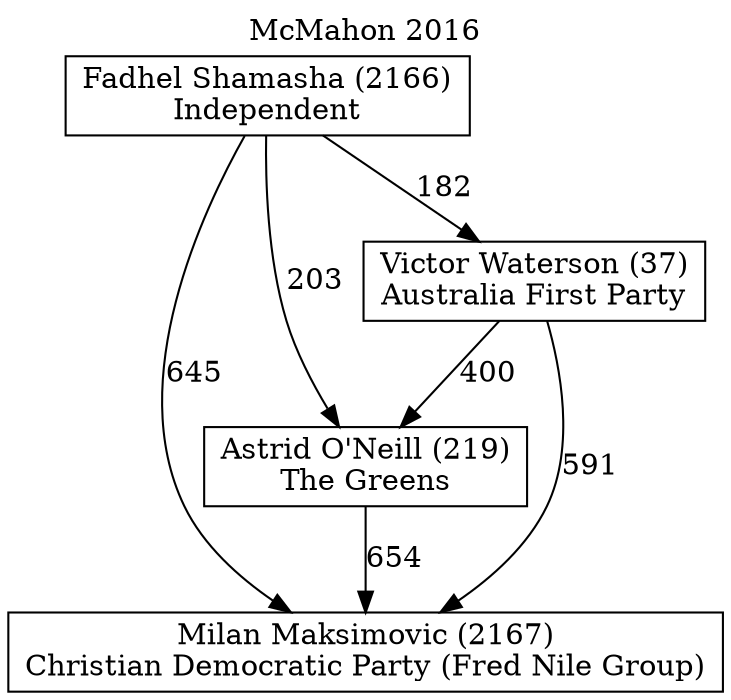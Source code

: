 // House preference flow
digraph "Milan Maksimovic (2167)_McMahon_2016" {
	graph [label="McMahon 2016" labelloc=t mclimit=10]
	node [shape=box]
	"Milan Maksimovic (2167)" [label="Milan Maksimovic (2167)
Christian Democratic Party (Fred Nile Group)"]
	"Astrid O'Neill (219)" [label="Astrid O'Neill (219)
The Greens"]
	"Victor Waterson (37)" [label="Victor Waterson (37)
Australia First Party"]
	"Fadhel Shamasha (2166)" [label="Fadhel Shamasha (2166)
Independent"]
	"Astrid O'Neill (219)" -> "Milan Maksimovic (2167)" [label=654]
	"Victor Waterson (37)" -> "Astrid O'Neill (219)" [label=400]
	"Fadhel Shamasha (2166)" -> "Victor Waterson (37)" [label=182]
	"Victor Waterson (37)" -> "Milan Maksimovic (2167)" [label=591]
	"Fadhel Shamasha (2166)" -> "Milan Maksimovic (2167)" [label=645]
	"Fadhel Shamasha (2166)" -> "Astrid O'Neill (219)" [label=203]
}

